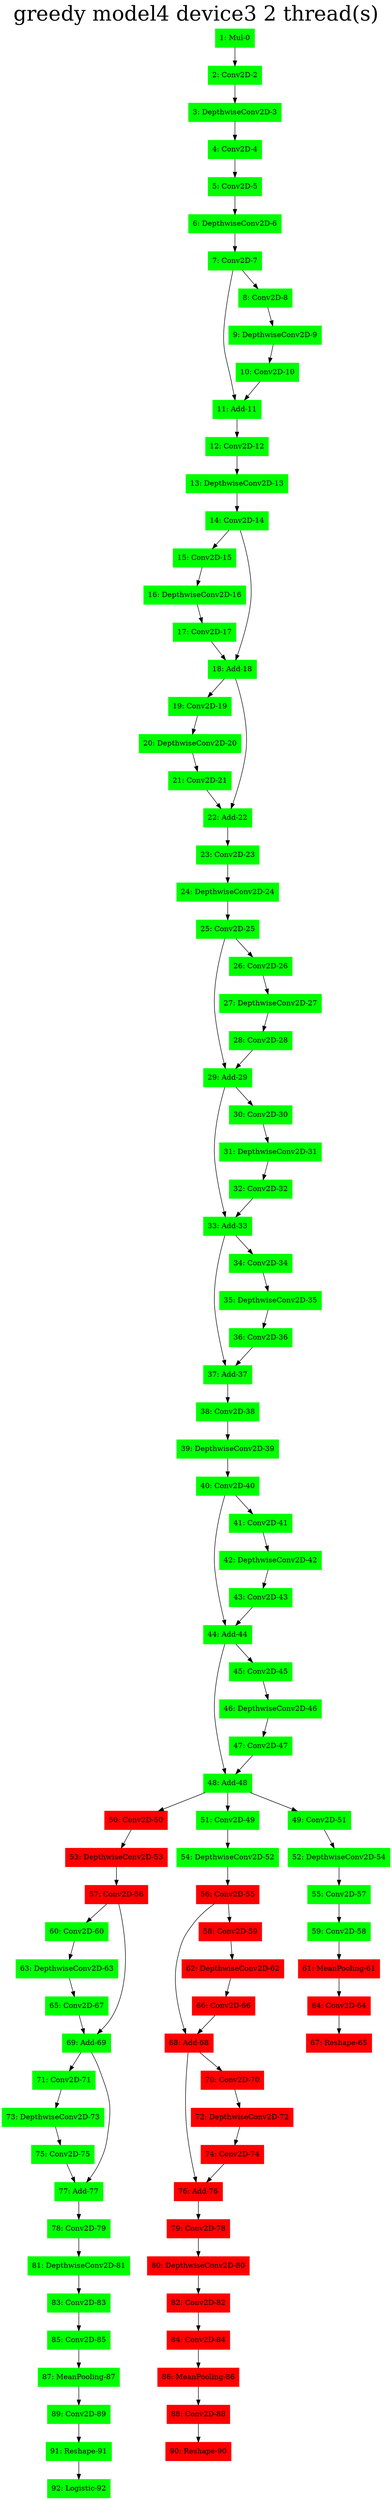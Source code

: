 digraph G {
label     = "greedy model4 device3 2 thread(s)"
    labelloc  =  t // t: Place the graph's title on top.
    fontsize  = 40 // Make title stand out by giving a large font size
    fontcolor = black"1: Mul-0"->"2: Conv2D-2";
"1: Mul-0" [shape=box,style=filled,color=green];
"2: Conv2D-2"->"3: DepthwiseConv2D-3";
"2: Conv2D-2" [shape=box,style=filled,color=green];
"3: DepthwiseConv2D-3"->"4: Conv2D-4";
"3: DepthwiseConv2D-3" [shape=box,style=filled,color=green];
"4: Conv2D-4"->"5: Conv2D-5";
"4: Conv2D-4" [shape=box,style=filled,color=green];
"5: Conv2D-5"->"6: DepthwiseConv2D-6";
"5: Conv2D-5" [shape=box,style=filled,color=green];
"6: DepthwiseConv2D-6"->"7: Conv2D-7";
"6: DepthwiseConv2D-6" [shape=box,style=filled,color=green];
"7: Conv2D-7"->"11: Add-11";
"7: Conv2D-7"->"8: Conv2D-8";
"7: Conv2D-7" [shape=box,style=filled,color=green];
"8: Conv2D-8"->"9: DepthwiseConv2D-9";
"8: Conv2D-8" [shape=box,style=filled,color=green];
"9: DepthwiseConv2D-9"->"10: Conv2D-10";
"9: DepthwiseConv2D-9" [shape=box,style=filled,color=green];
"10: Conv2D-10"->"11: Add-11";
"10: Conv2D-10" [shape=box,style=filled,color=green];
"11: Add-11"->"12: Conv2D-12";
"11: Add-11" [shape=box,style=filled,color=green];
"12: Conv2D-12"->"13: DepthwiseConv2D-13";
"12: Conv2D-12" [shape=box,style=filled,color=green];
"13: DepthwiseConv2D-13"->"14: Conv2D-14";
"13: DepthwiseConv2D-13" [shape=box,style=filled,color=green];
"14: Conv2D-14"->"15: Conv2D-15";
"14: Conv2D-14"->"18: Add-18";
"14: Conv2D-14" [shape=box,style=filled,color=green];
"15: Conv2D-15"->"16: DepthwiseConv2D-16";
"15: Conv2D-15" [shape=box,style=filled,color=green];
"16: DepthwiseConv2D-16"->"17: Conv2D-17";
"16: DepthwiseConv2D-16" [shape=box,style=filled,color=green];
"17: Conv2D-17"->"18: Add-18";
"17: Conv2D-17" [shape=box,style=filled,color=green];
"18: Add-18"->"19: Conv2D-19";
"18: Add-18"->"22: Add-22";
"18: Add-18" [shape=box,style=filled,color=green];
"19: Conv2D-19"->"20: DepthwiseConv2D-20";
"19: Conv2D-19" [shape=box,style=filled,color=green];
"20: DepthwiseConv2D-20"->"21: Conv2D-21";
"20: DepthwiseConv2D-20" [shape=box,style=filled,color=green];
"21: Conv2D-21"->"22: Add-22";
"21: Conv2D-21" [shape=box,style=filled,color=green];
"22: Add-22"->"23: Conv2D-23";
"22: Add-22" [shape=box,style=filled,color=green];
"23: Conv2D-23"->"24: DepthwiseConv2D-24";
"23: Conv2D-23" [shape=box,style=filled,color=green];
"24: DepthwiseConv2D-24"->"25: Conv2D-25";
"24: DepthwiseConv2D-24" [shape=box,style=filled,color=green];
"25: Conv2D-25"->"29: Add-29";
"25: Conv2D-25"->"26: Conv2D-26";
"25: Conv2D-25" [shape=box,style=filled,color=green];
"26: Conv2D-26"->"27: DepthwiseConv2D-27";
"26: Conv2D-26" [shape=box,style=filled,color=green];
"27: DepthwiseConv2D-27"->"28: Conv2D-28";
"27: DepthwiseConv2D-27" [shape=box,style=filled,color=green];
"28: Conv2D-28"->"29: Add-29";
"28: Conv2D-28" [shape=box,style=filled,color=green];
"29: Add-29"->"33: Add-33";
"29: Add-29"->"30: Conv2D-30";
"29: Add-29" [shape=box,style=filled,color=green];
"30: Conv2D-30"->"31: DepthwiseConv2D-31";
"30: Conv2D-30" [shape=box,style=filled,color=green];
"31: DepthwiseConv2D-31"->"32: Conv2D-32";
"31: DepthwiseConv2D-31" [shape=box,style=filled,color=green];
"32: Conv2D-32"->"33: Add-33";
"32: Conv2D-32" [shape=box,style=filled,color=green];
"33: Add-33"->"37: Add-37";
"33: Add-33"->"34: Conv2D-34";
"33: Add-33" [shape=box,style=filled,color=green];
"34: Conv2D-34"->"35: DepthwiseConv2D-35";
"34: Conv2D-34" [shape=box,style=filled,color=green];
"35: DepthwiseConv2D-35"->"36: Conv2D-36";
"35: DepthwiseConv2D-35" [shape=box,style=filled,color=green];
"36: Conv2D-36"->"37: Add-37";
"36: Conv2D-36" [shape=box,style=filled,color=green];
"37: Add-37"->"38: Conv2D-38";
"37: Add-37" [shape=box,style=filled,color=green];
"38: Conv2D-38"->"39: DepthwiseConv2D-39";
"38: Conv2D-38" [shape=box,style=filled,color=green];
"39: DepthwiseConv2D-39"->"40: Conv2D-40";
"39: DepthwiseConv2D-39" [shape=box,style=filled,color=green];
"40: Conv2D-40"->"44: Add-44";
"40: Conv2D-40"->"41: Conv2D-41";
"40: Conv2D-40" [shape=box,style=filled,color=green];
"41: Conv2D-41"->"42: DepthwiseConv2D-42";
"41: Conv2D-41" [shape=box,style=filled,color=green];
"42: DepthwiseConv2D-42"->"43: Conv2D-43";
"42: DepthwiseConv2D-42" [shape=box,style=filled,color=green];
"43: Conv2D-43"->"44: Add-44";
"43: Conv2D-43" [shape=box,style=filled,color=green];
"44: Add-44"->"48: Add-48";
"44: Add-44"->"45: Conv2D-45";
"44: Add-44" [shape=box,style=filled,color=green];
"45: Conv2D-45"->"46: DepthwiseConv2D-46";
"45: Conv2D-45" [shape=box,style=filled,color=green];
"46: DepthwiseConv2D-46"->"47: Conv2D-47";
"46: DepthwiseConv2D-46" [shape=box,style=filled,color=green];
"47: Conv2D-47"->"48: Add-48";
"47: Conv2D-47" [shape=box,style=filled,color=green];
"48: Add-48"->"50: Conv2D-50";
"48: Add-48"->"51: Conv2D-49";
"48: Add-48"->"49: Conv2D-51";
"48: Add-48" [shape=box,style=filled,color=green];
"49: Conv2D-51"->"52: DepthwiseConv2D-54";
"49: Conv2D-51" [shape=box,style=filled,color=green];
"52: DepthwiseConv2D-54"->"55: Conv2D-57";
"52: DepthwiseConv2D-54" [shape=box,style=filled,color=green];
"55: Conv2D-57"->"59: Conv2D-58";
"55: Conv2D-57" [shape=box,style=filled,color=green];
"59: Conv2D-58"->"61: MeanPooling-61";
"59: Conv2D-58" [shape=box,style=filled,color=green];
"61: MeanPooling-61"->"64: Conv2D-64";
"61: MeanPooling-61" [shape=box,style=filled,color=red];
"64: Conv2D-64"->"67: Reshape-65";
"64: Conv2D-64" [shape=box,style=filled,color=red];
"67: Reshape-65" [shape=box,style=filled,color=red];
"50: Conv2D-50"->"53: DepthwiseConv2D-53";
"50: Conv2D-50" [shape=box,style=filled,color=red];
"53: DepthwiseConv2D-53"->"57: Conv2D-56";
"53: DepthwiseConv2D-53" [shape=box,style=filled,color=red];
"57: Conv2D-56"->"60: Conv2D-60";
"57: Conv2D-56"->"69: Add-69";
"57: Conv2D-56" [shape=box,style=filled,color=red];
"60: Conv2D-60"->"63: DepthwiseConv2D-63";
"60: Conv2D-60" [shape=box,style=filled,color=green];
"63: DepthwiseConv2D-63"->"65: Conv2D-67";
"63: DepthwiseConv2D-63" [shape=box,style=filled,color=green];
"65: Conv2D-67"->"69: Add-69";
"65: Conv2D-67" [shape=box,style=filled,color=green];
"69: Add-69"->"71: Conv2D-71";
"69: Add-69"->"77: Add-77";
"69: Add-69" [shape=box,style=filled,color=green];
"71: Conv2D-71"->"73: DepthwiseConv2D-73";
"71: Conv2D-71" [shape=box,style=filled,color=green];
"73: DepthwiseConv2D-73"->"75: Conv2D-75";
"73: DepthwiseConv2D-73" [shape=box,style=filled,color=green];
"75: Conv2D-75"->"77: Add-77";
"75: Conv2D-75" [shape=box,style=filled,color=green];
"77: Add-77"->"78: Conv2D-79";
"77: Add-77" [shape=box,style=filled,color=green];
"78: Conv2D-79"->"81: DepthwiseConv2D-81";
"78: Conv2D-79" [shape=box,style=filled,color=green];
"81: DepthwiseConv2D-81"->"83: Conv2D-83";
"81: DepthwiseConv2D-81" [shape=box,style=filled,color=green];
"83: Conv2D-83"->"85: Conv2D-85";
"83: Conv2D-83" [shape=box,style=filled,color=green];
"85: Conv2D-85"->"87: MeanPooling-87";
"85: Conv2D-85" [shape=box,style=filled,color=green];
"87: MeanPooling-87"->"89: Conv2D-89";
"87: MeanPooling-87" [shape=box,style=filled,color=green];
"89: Conv2D-89"->"91: Reshape-91";
"89: Conv2D-89" [shape=box,style=filled,color=green];
"91: Reshape-91"->"92: Logistic-92";
"91: Reshape-91" [shape=box,style=filled,color=green];
"92: Logistic-92" [shape=box,style=filled,color=green];
"51: Conv2D-49"->"54: DepthwiseConv2D-52";
"51: Conv2D-49" [shape=box,style=filled,color=green];
"54: DepthwiseConv2D-52"->"56: Conv2D-55";
"54: DepthwiseConv2D-52" [shape=box,style=filled,color=green];
"56: Conv2D-55"->"68: Add-68";
"56: Conv2D-55"->"58: Conv2D-59";
"56: Conv2D-55" [shape=box,style=filled,color=red];
"58: Conv2D-59"->"62: DepthwiseConv2D-62";
"58: Conv2D-59" [shape=box,style=filled,color=red];
"62: DepthwiseConv2D-62"->"66: Conv2D-66";
"62: DepthwiseConv2D-62" [shape=box,style=filled,color=red];
"66: Conv2D-66"->"68: Add-68";
"66: Conv2D-66" [shape=box,style=filled,color=red];
"68: Add-68"->"76: Add-76";
"68: Add-68"->"70: Conv2D-70";
"68: Add-68" [shape=box,style=filled,color=red];
"70: Conv2D-70"->"72: DepthwiseConv2D-72";
"70: Conv2D-70" [shape=box,style=filled,color=red];
"72: DepthwiseConv2D-72"->"74: Conv2D-74";
"72: DepthwiseConv2D-72" [shape=box,style=filled,color=red];
"74: Conv2D-74"->"76: Add-76";
"74: Conv2D-74" [shape=box,style=filled,color=red];
"76: Add-76"->"79: Conv2D-78";
"76: Add-76" [shape=box,style=filled,color=red];
"79: Conv2D-78"->"80: DepthwiseConv2D-80";
"79: Conv2D-78" [shape=box,style=filled,color=red];
"80: DepthwiseConv2D-80"->"82: Conv2D-82";
"80: DepthwiseConv2D-80" [shape=box,style=filled,color=red];
"82: Conv2D-82"->"84: Conv2D-84";
"82: Conv2D-82" [shape=box,style=filled,color=red];
"84: Conv2D-84"->"86: MeanPooling-86";
"84: Conv2D-84" [shape=box,style=filled,color=red];
"86: MeanPooling-86"->"88: Conv2D-88";
"86: MeanPooling-86" [shape=box,style=filled,color=red];
"88: Conv2D-88"->"90: Reshape-90";
"88: Conv2D-88" [shape=box,style=filled,color=red];
"90: Reshape-90" [shape=box,style=filled,color=red];
}